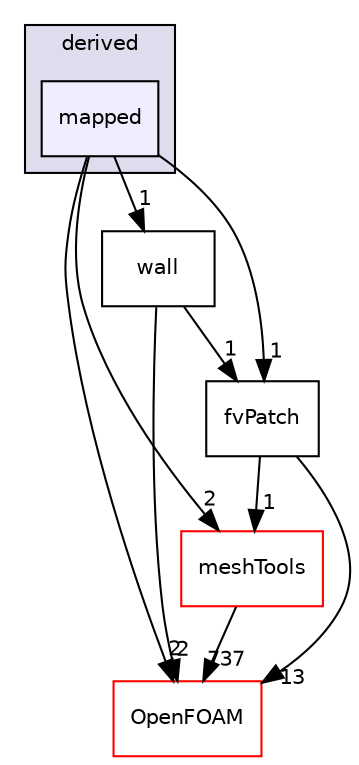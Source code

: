 digraph "src/finiteVolume/fvMesh/fvPatches/derived/mapped" {
  bgcolor=transparent;
  compound=true
  node [ fontsize="10", fontname="Helvetica"];
  edge [ labelfontsize="10", labelfontname="Helvetica"];
  subgraph clusterdir_b6c7056b4a691a5d4a6a253b324932ba {
    graph [ bgcolor="#ddddee", pencolor="black", label="derived" fontname="Helvetica", fontsize="10", URL="dir_b6c7056b4a691a5d4a6a253b324932ba.html"]
  dir_bdcc1ee5e865d4ecc62973baf469c587 [shape=box, label="mapped", style="filled", fillcolor="#eeeeff", pencolor="black", URL="dir_bdcc1ee5e865d4ecc62973baf469c587.html"];
  }
  dir_be0be92ab094e5999d77dae247e9dae5 [shape=box label="wall" URL="dir_be0be92ab094e5999d77dae247e9dae5.html"];
  dir_ae30ad0bef50cf391b24c614251bb9fd [shape=box label="meshTools" color="red" URL="dir_ae30ad0bef50cf391b24c614251bb9fd.html"];
  dir_9aeac362c73ae2f52e334aea3c97600f [shape=box label="fvPatch" URL="dir_9aeac362c73ae2f52e334aea3c97600f.html"];
  dir_c5473ff19b20e6ec4dfe5c310b3778a8 [shape=box label="OpenFOAM" color="red" URL="dir_c5473ff19b20e6ec4dfe5c310b3778a8.html"];
  dir_be0be92ab094e5999d77dae247e9dae5->dir_9aeac362c73ae2f52e334aea3c97600f [headlabel="1", labeldistance=1.5 headhref="dir_001148_001149.html"];
  dir_be0be92ab094e5999d77dae247e9dae5->dir_c5473ff19b20e6ec4dfe5c310b3778a8 [headlabel="2", labeldistance=1.5 headhref="dir_001148_001888.html"];
  dir_ae30ad0bef50cf391b24c614251bb9fd->dir_c5473ff19b20e6ec4dfe5c310b3778a8 [headlabel="737", labeldistance=1.5 headhref="dir_001742_001888.html"];
  dir_9aeac362c73ae2f52e334aea3c97600f->dir_ae30ad0bef50cf391b24c614251bb9fd [headlabel="1", labeldistance=1.5 headhref="dir_001149_001742.html"];
  dir_9aeac362c73ae2f52e334aea3c97600f->dir_c5473ff19b20e6ec4dfe5c310b3778a8 [headlabel="13", labeldistance=1.5 headhref="dir_001149_001888.html"];
  dir_bdcc1ee5e865d4ecc62973baf469c587->dir_be0be92ab094e5999d77dae247e9dae5 [headlabel="1", labeldistance=1.5 headhref="dir_001146_001148.html"];
  dir_bdcc1ee5e865d4ecc62973baf469c587->dir_ae30ad0bef50cf391b24c614251bb9fd [headlabel="2", labeldistance=1.5 headhref="dir_001146_001742.html"];
  dir_bdcc1ee5e865d4ecc62973baf469c587->dir_9aeac362c73ae2f52e334aea3c97600f [headlabel="1", labeldistance=1.5 headhref="dir_001146_001149.html"];
  dir_bdcc1ee5e865d4ecc62973baf469c587->dir_c5473ff19b20e6ec4dfe5c310b3778a8 [headlabel="2", labeldistance=1.5 headhref="dir_001146_001888.html"];
}
